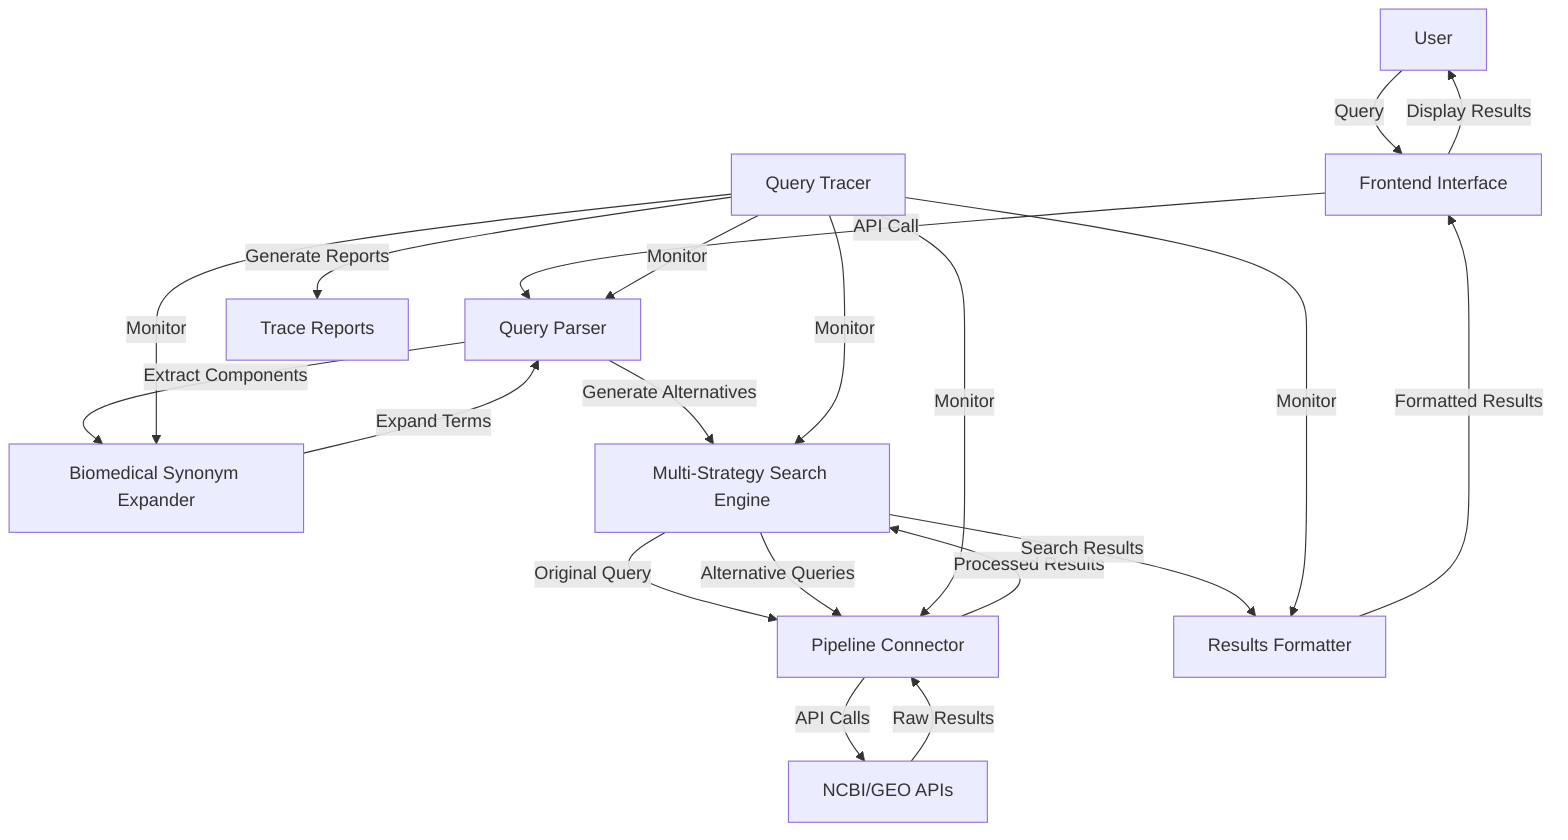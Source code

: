 flowchart TD
    U[User] --> |Query| FE[Frontend Interface]
    FE --> |API Call| QP[Query Parser]
    QP --> |Extract Components| BSE[Biomedical Synonym Expander]
    BSE --> |Expand Terms| QP
    QP --> |Generate Alternatives| MSE[Multi-Strategy Search Engine]
    MSE --> |Original Query| PC[Pipeline Connector]
    MSE --> |Alternative Queries| PC
    PC --> |API Calls| NCBI[NCBI/GEO APIs]
    NCBI --> |Raw Results| PC
    PC --> |Processed Results| MSE
    MSE --> |Search Results| RF[Results Formatter]
    RF --> |Formatted Results| FE
    FE --> |Display Results| U

    %% Query Tracer connections
    QT[Query Tracer] --> |Monitor| QP
    QT --> |Monitor| BSE
    QT --> |Monitor| MSE
    QT --> |Monitor| PC
    QT --> |Monitor| RF
    QT --> |Generate Reports| TR[Trace Reports]